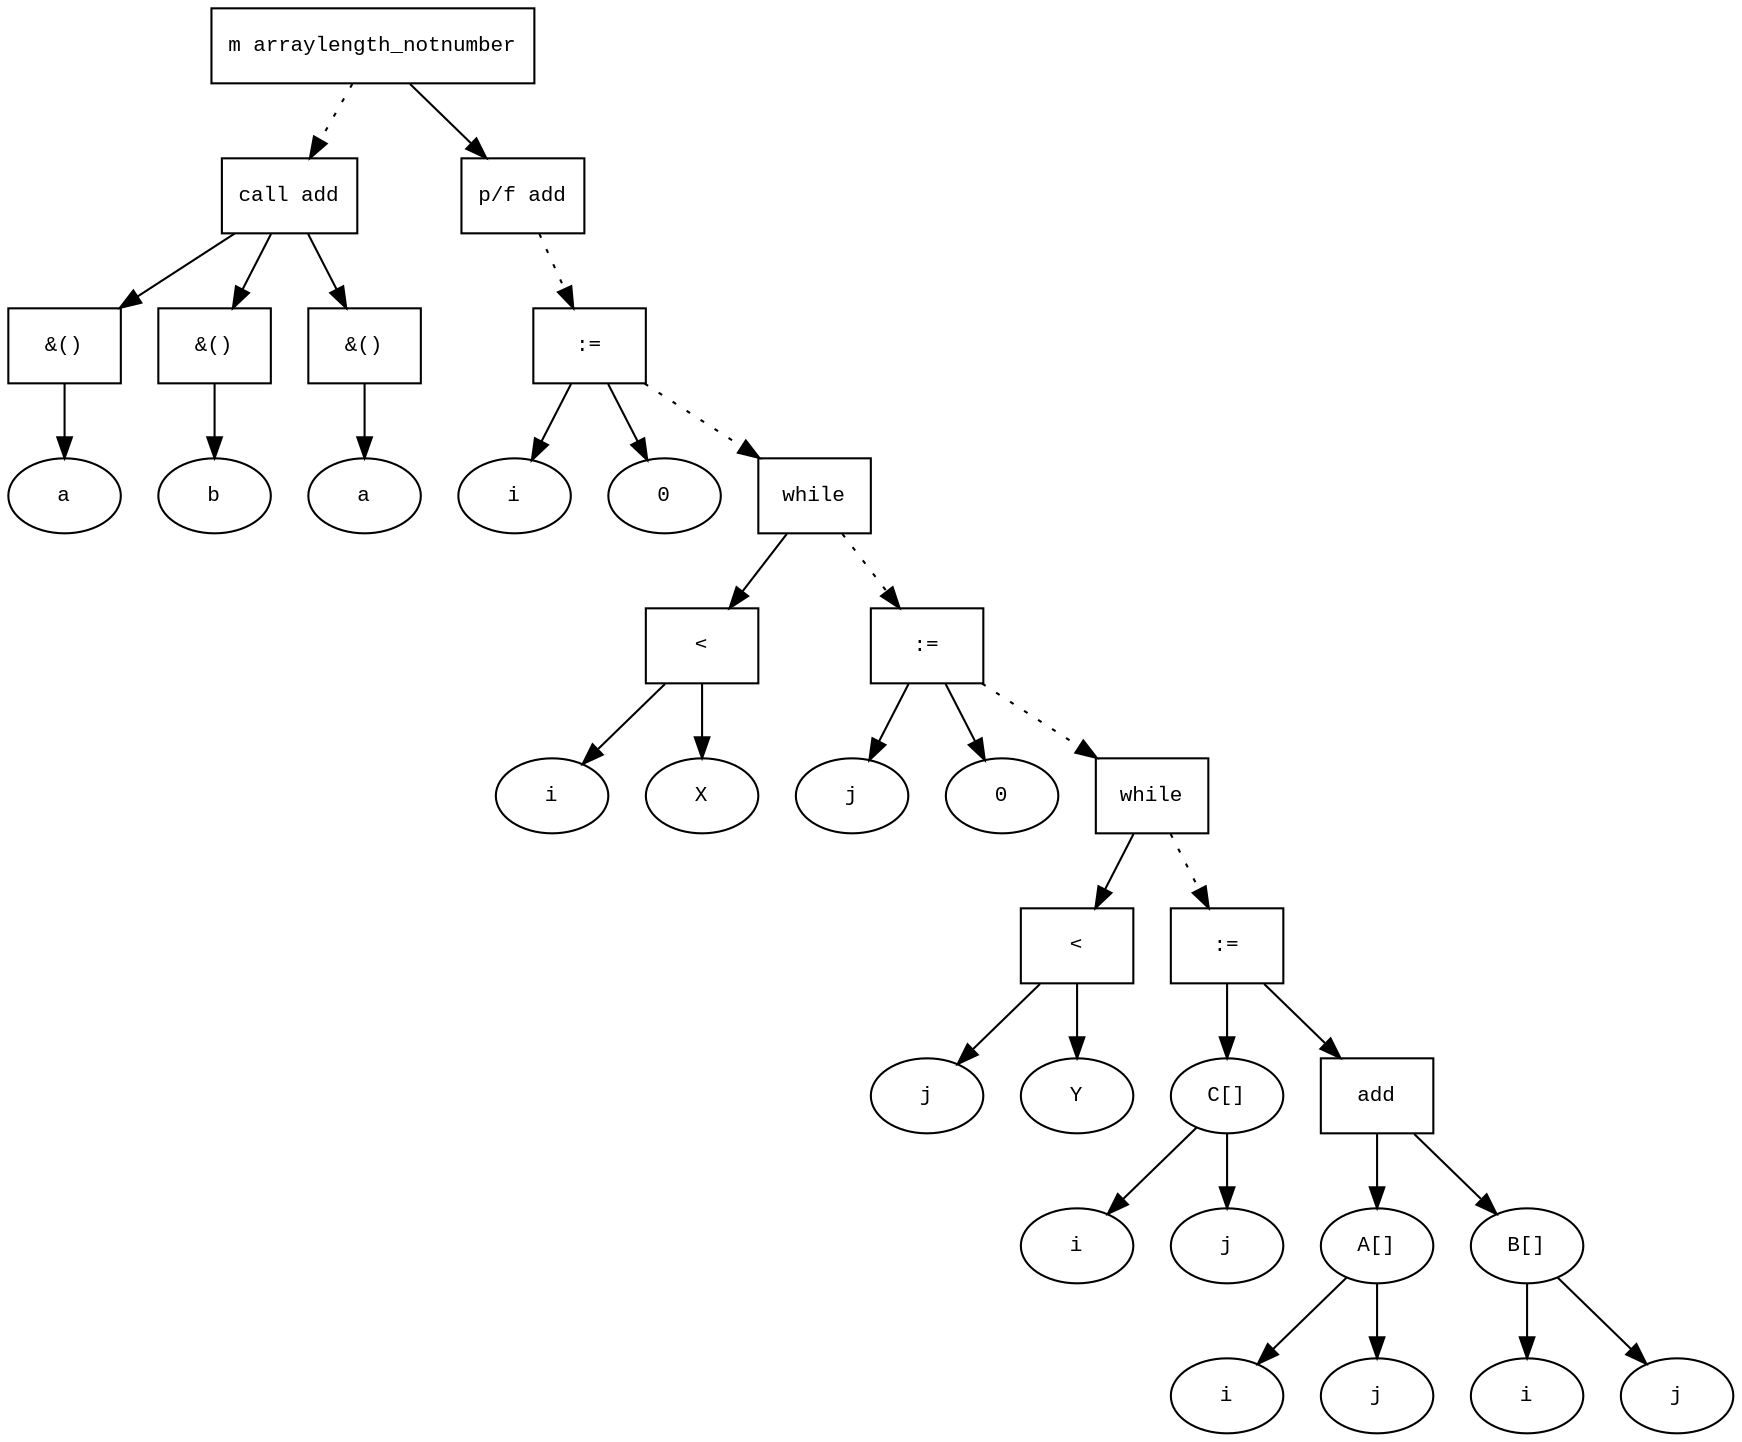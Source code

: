 digraph AST {
  graph [fontname="Times New Roman",fontsize=10];
  node  [fontname="Courier New",fontsize=10];
  edge  [fontname="Times New Roman",fontsize=10];

  node0 [label="m arraylength_notnumber",shape=box];
  node34 [label="call add",shape=box];
  node36 [label="&()",shape=box];
  node35 [label="a",shape=ellipse];
  node36->node35;
  node34->node36;
  node38 [label="&()",shape=box];
  node37 [label="b",shape=ellipse];
  node38->node37;
  node34->node38;
  node40 [label="&()",shape=box];
  node39 [label="a",shape=ellipse];
  node40->node39;
  node34->node40;
  node0 -> node34 [style=dotted];
  node6 [label="p/f add",shape=box];
  node10 [label=":=",shape=box];
  node8 [label="i",shape=ellipse];
  node10->node8;
  node9 [label="0",shape=ellipse];
  node10->node9;
  node6 -> node10 [style=dotted];
  node32 [label="while",shape=box];
  node13 [label="<",shape=box];
  node11 [label="i",shape=ellipse];
  node13->node11;
  node12 [label="X",shape=ellipse];
  node13->node12;
  node32->node13;
  node16 [label=":=",shape=box];
  node14 [label="j",shape=ellipse];
  node16->node14;
  node15 [label="0",shape=ellipse];
  node16->node15;
  node32 -> node16 [style=dotted];
  node31 [label="while",shape=box];
  node19 [label="<",shape=box];
  node17 [label="j",shape=ellipse];
  node19->node17;
  node18 [label="Y",shape=ellipse];
  node19->node18;
  node31->node19;
  node30 [label=":=",shape=box];
  node20 [label="C[]",shape=ellipse];
  node21 [label="i",shape=ellipse];
  node20-> node21;
  node22 [label="j",shape=ellipse];
  node20-> node22;
  node30->node20;
  node29 [label="add",shape=box];
  node23 [label="A[]",shape=ellipse];
  node24 [label="i",shape=ellipse];
  node23-> node24;
  node25 [label="j",shape=ellipse];
  node23-> node25;
  node29->node23;
  node26 [label="B[]",shape=ellipse];
  node27 [label="i",shape=ellipse];
  node26-> node27;
  node28 [label="j",shape=ellipse];
  node26-> node28;
  node29->node26;
  node30->node29;
  node31 -> node30 [style=dotted];
  node16 -> node31 [style=dotted];
  node10 -> node32 [style=dotted];
  node0 -> node6;
}
